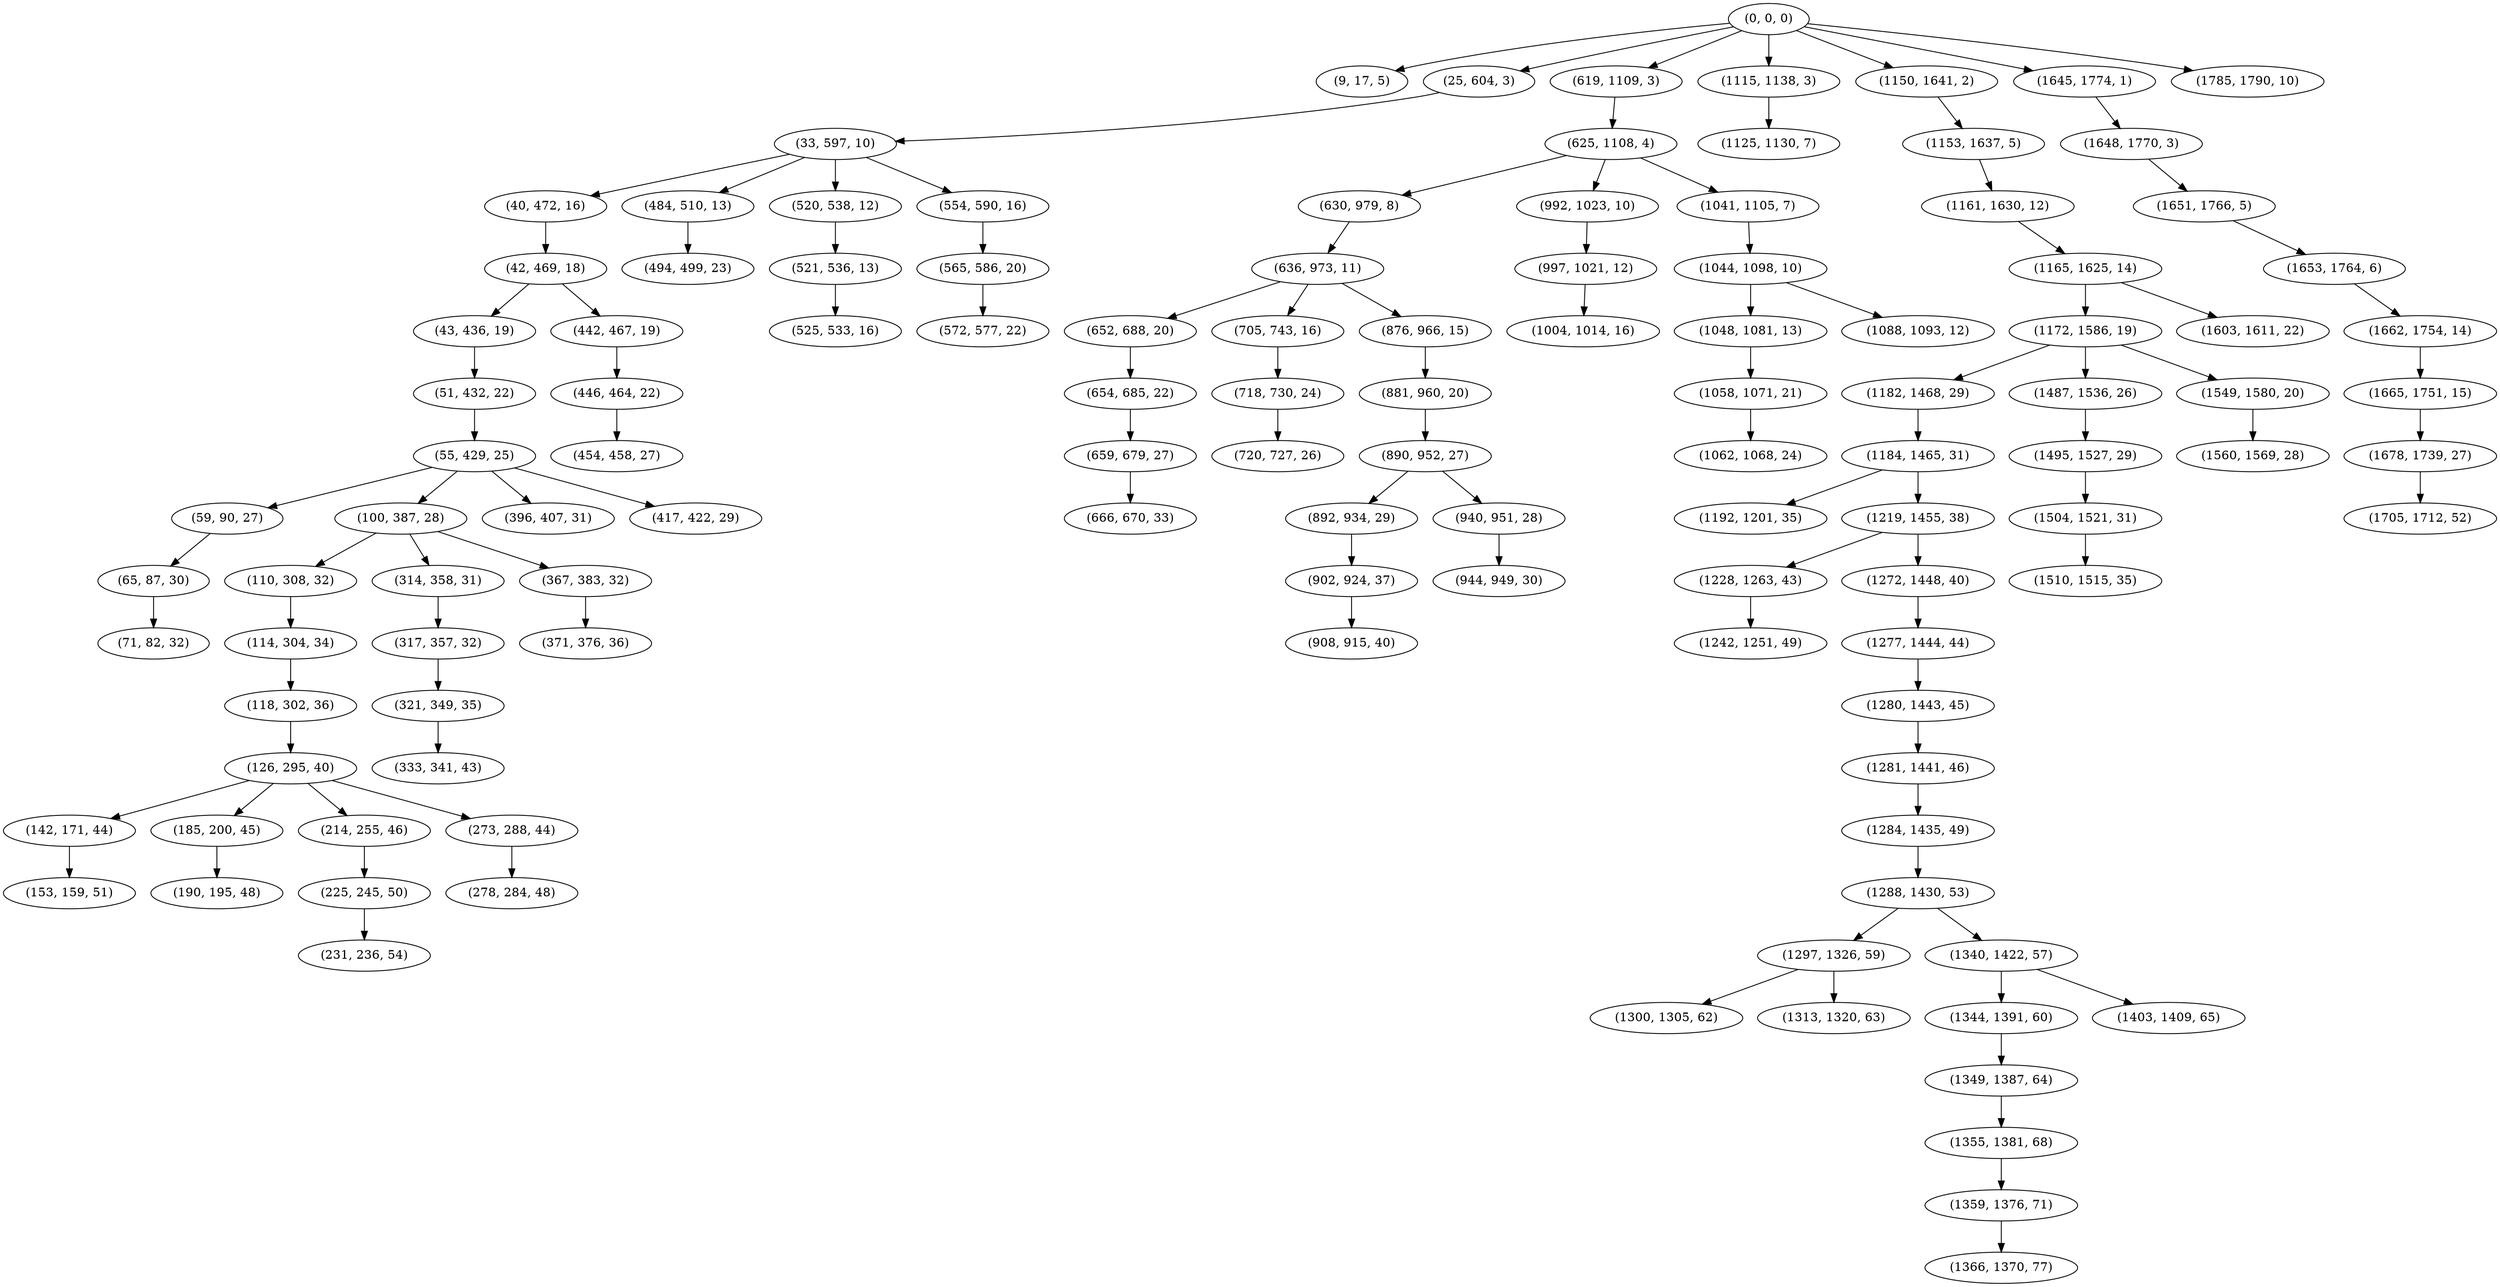 digraph tree {
    "(0, 0, 0)";
    "(9, 17, 5)";
    "(25, 604, 3)";
    "(33, 597, 10)";
    "(40, 472, 16)";
    "(42, 469, 18)";
    "(43, 436, 19)";
    "(51, 432, 22)";
    "(55, 429, 25)";
    "(59, 90, 27)";
    "(65, 87, 30)";
    "(71, 82, 32)";
    "(100, 387, 28)";
    "(110, 308, 32)";
    "(114, 304, 34)";
    "(118, 302, 36)";
    "(126, 295, 40)";
    "(142, 171, 44)";
    "(153, 159, 51)";
    "(185, 200, 45)";
    "(190, 195, 48)";
    "(214, 255, 46)";
    "(225, 245, 50)";
    "(231, 236, 54)";
    "(273, 288, 44)";
    "(278, 284, 48)";
    "(314, 358, 31)";
    "(317, 357, 32)";
    "(321, 349, 35)";
    "(333, 341, 43)";
    "(367, 383, 32)";
    "(371, 376, 36)";
    "(396, 407, 31)";
    "(417, 422, 29)";
    "(442, 467, 19)";
    "(446, 464, 22)";
    "(454, 458, 27)";
    "(484, 510, 13)";
    "(494, 499, 23)";
    "(520, 538, 12)";
    "(521, 536, 13)";
    "(525, 533, 16)";
    "(554, 590, 16)";
    "(565, 586, 20)";
    "(572, 577, 22)";
    "(619, 1109, 3)";
    "(625, 1108, 4)";
    "(630, 979, 8)";
    "(636, 973, 11)";
    "(652, 688, 20)";
    "(654, 685, 22)";
    "(659, 679, 27)";
    "(666, 670, 33)";
    "(705, 743, 16)";
    "(718, 730, 24)";
    "(720, 727, 26)";
    "(876, 966, 15)";
    "(881, 960, 20)";
    "(890, 952, 27)";
    "(892, 934, 29)";
    "(902, 924, 37)";
    "(908, 915, 40)";
    "(940, 951, 28)";
    "(944, 949, 30)";
    "(992, 1023, 10)";
    "(997, 1021, 12)";
    "(1004, 1014, 16)";
    "(1041, 1105, 7)";
    "(1044, 1098, 10)";
    "(1048, 1081, 13)";
    "(1058, 1071, 21)";
    "(1062, 1068, 24)";
    "(1088, 1093, 12)";
    "(1115, 1138, 3)";
    "(1125, 1130, 7)";
    "(1150, 1641, 2)";
    "(1153, 1637, 5)";
    "(1161, 1630, 12)";
    "(1165, 1625, 14)";
    "(1172, 1586, 19)";
    "(1182, 1468, 29)";
    "(1184, 1465, 31)";
    "(1192, 1201, 35)";
    "(1219, 1455, 38)";
    "(1228, 1263, 43)";
    "(1242, 1251, 49)";
    "(1272, 1448, 40)";
    "(1277, 1444, 44)";
    "(1280, 1443, 45)";
    "(1281, 1441, 46)";
    "(1284, 1435, 49)";
    "(1288, 1430, 53)";
    "(1297, 1326, 59)";
    "(1300, 1305, 62)";
    "(1313, 1320, 63)";
    "(1340, 1422, 57)";
    "(1344, 1391, 60)";
    "(1349, 1387, 64)";
    "(1355, 1381, 68)";
    "(1359, 1376, 71)";
    "(1366, 1370, 77)";
    "(1403, 1409, 65)";
    "(1487, 1536, 26)";
    "(1495, 1527, 29)";
    "(1504, 1521, 31)";
    "(1510, 1515, 35)";
    "(1549, 1580, 20)";
    "(1560, 1569, 28)";
    "(1603, 1611, 22)";
    "(1645, 1774, 1)";
    "(1648, 1770, 3)";
    "(1651, 1766, 5)";
    "(1653, 1764, 6)";
    "(1662, 1754, 14)";
    "(1665, 1751, 15)";
    "(1678, 1739, 27)";
    "(1705, 1712, 52)";
    "(1785, 1790, 10)";
    "(0, 0, 0)" -> "(9, 17, 5)";
    "(0, 0, 0)" -> "(25, 604, 3)";
    "(0, 0, 0)" -> "(619, 1109, 3)";
    "(0, 0, 0)" -> "(1115, 1138, 3)";
    "(0, 0, 0)" -> "(1150, 1641, 2)";
    "(0, 0, 0)" -> "(1645, 1774, 1)";
    "(0, 0, 0)" -> "(1785, 1790, 10)";
    "(25, 604, 3)" -> "(33, 597, 10)";
    "(33, 597, 10)" -> "(40, 472, 16)";
    "(33, 597, 10)" -> "(484, 510, 13)";
    "(33, 597, 10)" -> "(520, 538, 12)";
    "(33, 597, 10)" -> "(554, 590, 16)";
    "(40, 472, 16)" -> "(42, 469, 18)";
    "(42, 469, 18)" -> "(43, 436, 19)";
    "(42, 469, 18)" -> "(442, 467, 19)";
    "(43, 436, 19)" -> "(51, 432, 22)";
    "(51, 432, 22)" -> "(55, 429, 25)";
    "(55, 429, 25)" -> "(59, 90, 27)";
    "(55, 429, 25)" -> "(100, 387, 28)";
    "(55, 429, 25)" -> "(396, 407, 31)";
    "(55, 429, 25)" -> "(417, 422, 29)";
    "(59, 90, 27)" -> "(65, 87, 30)";
    "(65, 87, 30)" -> "(71, 82, 32)";
    "(100, 387, 28)" -> "(110, 308, 32)";
    "(100, 387, 28)" -> "(314, 358, 31)";
    "(100, 387, 28)" -> "(367, 383, 32)";
    "(110, 308, 32)" -> "(114, 304, 34)";
    "(114, 304, 34)" -> "(118, 302, 36)";
    "(118, 302, 36)" -> "(126, 295, 40)";
    "(126, 295, 40)" -> "(142, 171, 44)";
    "(126, 295, 40)" -> "(185, 200, 45)";
    "(126, 295, 40)" -> "(214, 255, 46)";
    "(126, 295, 40)" -> "(273, 288, 44)";
    "(142, 171, 44)" -> "(153, 159, 51)";
    "(185, 200, 45)" -> "(190, 195, 48)";
    "(214, 255, 46)" -> "(225, 245, 50)";
    "(225, 245, 50)" -> "(231, 236, 54)";
    "(273, 288, 44)" -> "(278, 284, 48)";
    "(314, 358, 31)" -> "(317, 357, 32)";
    "(317, 357, 32)" -> "(321, 349, 35)";
    "(321, 349, 35)" -> "(333, 341, 43)";
    "(367, 383, 32)" -> "(371, 376, 36)";
    "(442, 467, 19)" -> "(446, 464, 22)";
    "(446, 464, 22)" -> "(454, 458, 27)";
    "(484, 510, 13)" -> "(494, 499, 23)";
    "(520, 538, 12)" -> "(521, 536, 13)";
    "(521, 536, 13)" -> "(525, 533, 16)";
    "(554, 590, 16)" -> "(565, 586, 20)";
    "(565, 586, 20)" -> "(572, 577, 22)";
    "(619, 1109, 3)" -> "(625, 1108, 4)";
    "(625, 1108, 4)" -> "(630, 979, 8)";
    "(625, 1108, 4)" -> "(992, 1023, 10)";
    "(625, 1108, 4)" -> "(1041, 1105, 7)";
    "(630, 979, 8)" -> "(636, 973, 11)";
    "(636, 973, 11)" -> "(652, 688, 20)";
    "(636, 973, 11)" -> "(705, 743, 16)";
    "(636, 973, 11)" -> "(876, 966, 15)";
    "(652, 688, 20)" -> "(654, 685, 22)";
    "(654, 685, 22)" -> "(659, 679, 27)";
    "(659, 679, 27)" -> "(666, 670, 33)";
    "(705, 743, 16)" -> "(718, 730, 24)";
    "(718, 730, 24)" -> "(720, 727, 26)";
    "(876, 966, 15)" -> "(881, 960, 20)";
    "(881, 960, 20)" -> "(890, 952, 27)";
    "(890, 952, 27)" -> "(892, 934, 29)";
    "(890, 952, 27)" -> "(940, 951, 28)";
    "(892, 934, 29)" -> "(902, 924, 37)";
    "(902, 924, 37)" -> "(908, 915, 40)";
    "(940, 951, 28)" -> "(944, 949, 30)";
    "(992, 1023, 10)" -> "(997, 1021, 12)";
    "(997, 1021, 12)" -> "(1004, 1014, 16)";
    "(1041, 1105, 7)" -> "(1044, 1098, 10)";
    "(1044, 1098, 10)" -> "(1048, 1081, 13)";
    "(1044, 1098, 10)" -> "(1088, 1093, 12)";
    "(1048, 1081, 13)" -> "(1058, 1071, 21)";
    "(1058, 1071, 21)" -> "(1062, 1068, 24)";
    "(1115, 1138, 3)" -> "(1125, 1130, 7)";
    "(1150, 1641, 2)" -> "(1153, 1637, 5)";
    "(1153, 1637, 5)" -> "(1161, 1630, 12)";
    "(1161, 1630, 12)" -> "(1165, 1625, 14)";
    "(1165, 1625, 14)" -> "(1172, 1586, 19)";
    "(1165, 1625, 14)" -> "(1603, 1611, 22)";
    "(1172, 1586, 19)" -> "(1182, 1468, 29)";
    "(1172, 1586, 19)" -> "(1487, 1536, 26)";
    "(1172, 1586, 19)" -> "(1549, 1580, 20)";
    "(1182, 1468, 29)" -> "(1184, 1465, 31)";
    "(1184, 1465, 31)" -> "(1192, 1201, 35)";
    "(1184, 1465, 31)" -> "(1219, 1455, 38)";
    "(1219, 1455, 38)" -> "(1228, 1263, 43)";
    "(1219, 1455, 38)" -> "(1272, 1448, 40)";
    "(1228, 1263, 43)" -> "(1242, 1251, 49)";
    "(1272, 1448, 40)" -> "(1277, 1444, 44)";
    "(1277, 1444, 44)" -> "(1280, 1443, 45)";
    "(1280, 1443, 45)" -> "(1281, 1441, 46)";
    "(1281, 1441, 46)" -> "(1284, 1435, 49)";
    "(1284, 1435, 49)" -> "(1288, 1430, 53)";
    "(1288, 1430, 53)" -> "(1297, 1326, 59)";
    "(1288, 1430, 53)" -> "(1340, 1422, 57)";
    "(1297, 1326, 59)" -> "(1300, 1305, 62)";
    "(1297, 1326, 59)" -> "(1313, 1320, 63)";
    "(1340, 1422, 57)" -> "(1344, 1391, 60)";
    "(1340, 1422, 57)" -> "(1403, 1409, 65)";
    "(1344, 1391, 60)" -> "(1349, 1387, 64)";
    "(1349, 1387, 64)" -> "(1355, 1381, 68)";
    "(1355, 1381, 68)" -> "(1359, 1376, 71)";
    "(1359, 1376, 71)" -> "(1366, 1370, 77)";
    "(1487, 1536, 26)" -> "(1495, 1527, 29)";
    "(1495, 1527, 29)" -> "(1504, 1521, 31)";
    "(1504, 1521, 31)" -> "(1510, 1515, 35)";
    "(1549, 1580, 20)" -> "(1560, 1569, 28)";
    "(1645, 1774, 1)" -> "(1648, 1770, 3)";
    "(1648, 1770, 3)" -> "(1651, 1766, 5)";
    "(1651, 1766, 5)" -> "(1653, 1764, 6)";
    "(1653, 1764, 6)" -> "(1662, 1754, 14)";
    "(1662, 1754, 14)" -> "(1665, 1751, 15)";
    "(1665, 1751, 15)" -> "(1678, 1739, 27)";
    "(1678, 1739, 27)" -> "(1705, 1712, 52)";
}
